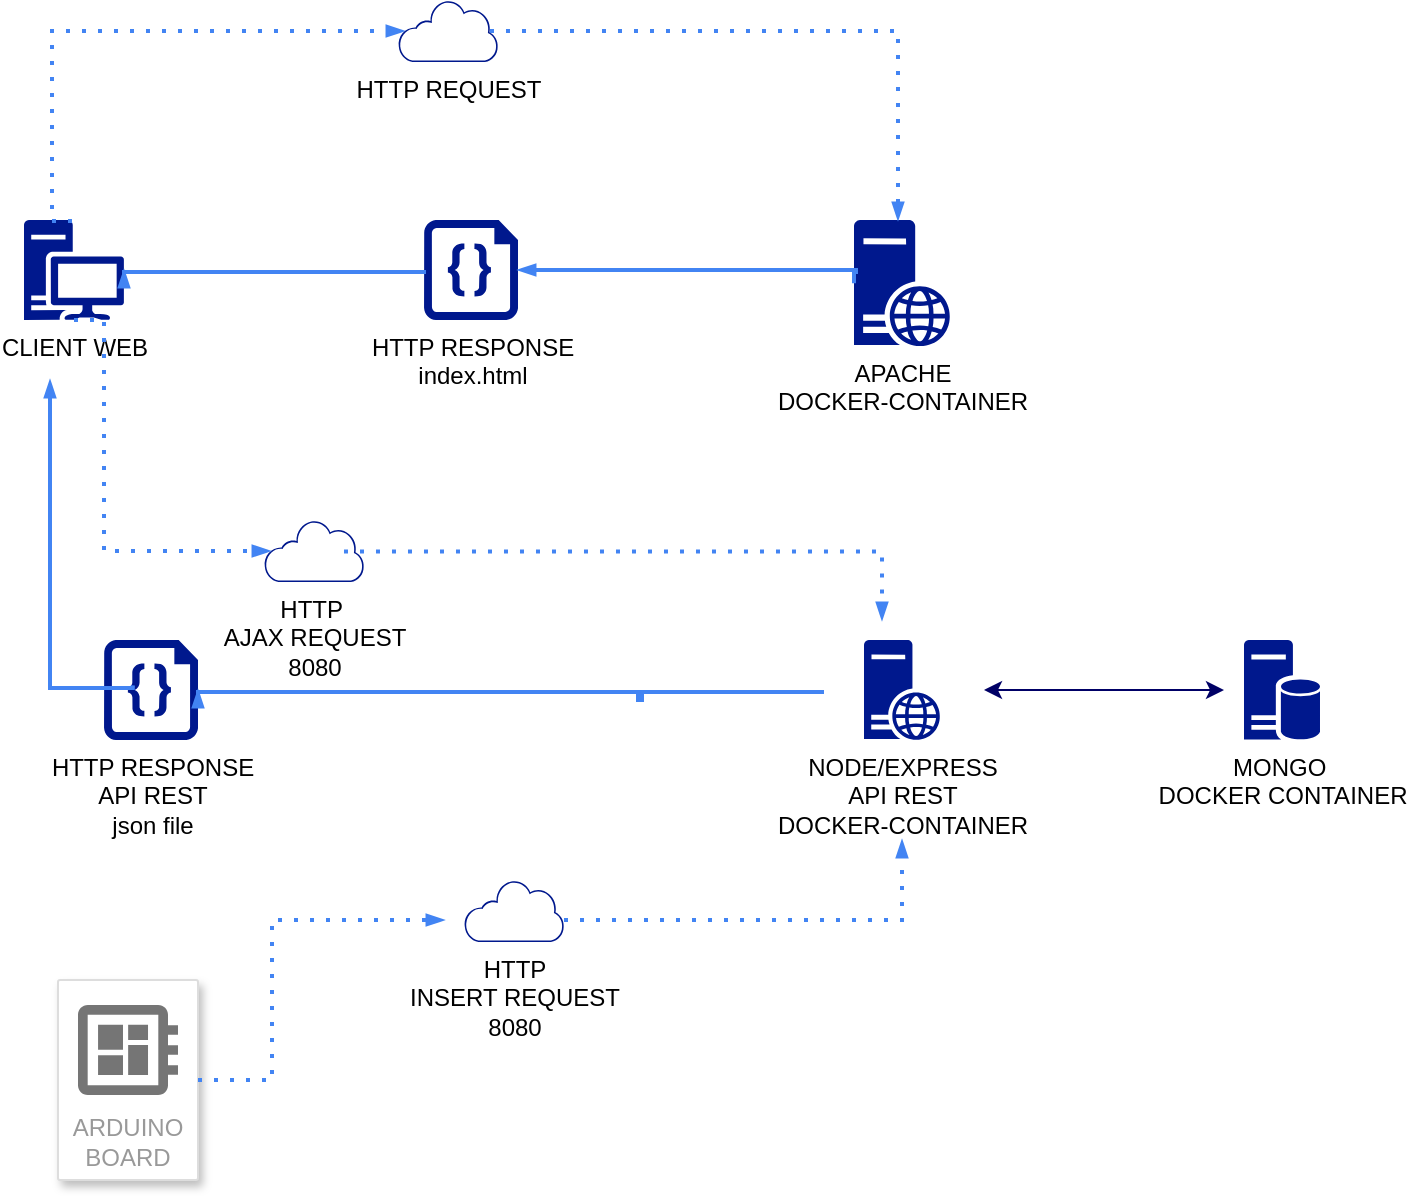 <mxfile version="12.4.3" type="device" pages="1"><diagram id="euM5kgrJtfflkuW8nn26" name="Page-1"><mxGraphModel dx="1220" dy="613" grid="1" gridSize="10" guides="1" tooltips="1" connect="1" arrows="1" fold="1" page="1" pageScale="1" pageWidth="827" pageHeight="1169" math="0" shadow="0"><root><mxCell id="0"/><mxCell id="1" parent="0"/><mxCell id="1sE47XERyLazHXHE81Nc-7" value="NODE/EXPRESS&lt;br&gt;API REST&lt;br&gt;DOCKER-CONTAINER" style="aspect=fixed;pointerEvents=1;shadow=0;dashed=0;html=1;strokeColor=none;labelPosition=center;verticalLabelPosition=bottom;verticalAlign=top;align=center;fillColor=#00188D;shape=mxgraph.mscae.enterprise.web_server;rounded=1;labelBackgroundColor=#ffffff;" vertex="1" parent="1"><mxGeometry x="530" y="370" width="38" height="50" as="geometry"/></mxCell><mxCell id="1sE47XERyLazHXHE81Nc-8" value="APACHE&lt;br&gt;DOCKER-CONTAINER&lt;br&gt;" style="aspect=fixed;pointerEvents=1;shadow=0;dashed=0;html=1;strokeColor=none;labelPosition=center;verticalLabelPosition=bottom;verticalAlign=top;align=center;fillColor=#00188D;shape=mxgraph.mscae.enterprise.web_server;rounded=1;labelBackgroundColor=#ffffff;" vertex="1" parent="1"><mxGeometry x="525" y="160" width="48" height="63.16" as="geometry"/></mxCell><mxCell id="1sE47XERyLazHXHE81Nc-12" value="CLIENT WEB" style="aspect=fixed;pointerEvents=1;shadow=0;dashed=0;html=1;strokeColor=none;labelPosition=center;verticalLabelPosition=bottom;verticalAlign=top;align=center;fillColor=#00188D;shape=mxgraph.mscae.enterprise.workstation_client;rounded=1;labelBackgroundColor=#ffffff;" vertex="1" parent="1"><mxGeometry x="110" y="160" width="50" height="50" as="geometry"/></mxCell><mxCell id="1sE47XERyLazHXHE81Nc-22" value="ARDUINO BOARD" style="strokeColor=#dddddd;shadow=1;strokeWidth=1;rounded=1;absoluteArcSize=1;arcSize=2;labelPosition=center;verticalLabelPosition=middle;align=center;verticalAlign=bottom;spacingLeft=0;fontColor=#999999;fontSize=12;whiteSpace=wrap;spacingBottom=2;labelBackgroundColor=#ffffff;html=1;" vertex="1" parent="1"><mxGeometry x="127" y="540" width="70" height="100" as="geometry"/></mxCell><mxCell id="1sE47XERyLazHXHE81Nc-23" value="" style="dashed=0;connectable=0;html=1;fillColor=#757575;strokeColor=none;shape=mxgraph.gcp2.circuit_board;part=1;" vertex="1" parent="1sE47XERyLazHXHE81Nc-22"><mxGeometry x="0.5" width="50" height="45" relative="1" as="geometry"><mxPoint x="-25" y="12.5" as="offset"/></mxGeometry></mxCell><mxCell id="1sE47XERyLazHXHE81Nc-24" value="MONGO&amp;nbsp;&lt;br&gt;DOCKER CONTAINER" style="aspect=fixed;pointerEvents=1;shadow=0;dashed=0;html=1;strokeColor=none;labelPosition=center;verticalLabelPosition=bottom;verticalAlign=top;align=center;fillColor=#00188D;shape=mxgraph.mscae.enterprise.database_server;rounded=1;labelBackgroundColor=#ffffff;" vertex="1" parent="1"><mxGeometry x="720" y="370" width="38" height="50" as="geometry"/></mxCell><mxCell id="1sE47XERyLazHXHE81Nc-29" value="" style="edgeStyle=orthogonalEdgeStyle;fontSize=12;html=1;endArrow=blockThin;endFill=1;rounded=0;strokeWidth=2;endSize=4;startSize=4;dashed=1;dashPattern=1 3;strokeColor=#4284F3;exitX=0.48;exitY=0.01;exitDx=0;exitDy=0;exitPerimeter=0;entryX=0.06;entryY=0.5;entryDx=0;entryDy=0;entryPerimeter=0;" edge="1" parent="1" source="1sE47XERyLazHXHE81Nc-12" target="1sE47XERyLazHXHE81Nc-39"><mxGeometry width="100" relative="1" as="geometry"><mxPoint x="120" y="160" as="sourcePoint"/><mxPoint x="540" y="160" as="targetPoint"/><Array as="points"><mxPoint x="124" y="66"/></Array></mxGeometry></mxCell><mxCell id="1sE47XERyLazHXHE81Nc-37" value="HTTP RESPONSE&lt;br&gt;index.html" style="aspect=fixed;pointerEvents=1;shadow=0;dashed=0;html=1;strokeColor=none;labelPosition=center;verticalLabelPosition=bottom;verticalAlign=top;align=center;fillColor=#00188D;shape=mxgraph.azure.code_file;rounded=1;labelBackgroundColor=#ffffff;" vertex="1" parent="1"><mxGeometry x="310" y="160.0" width="47" height="50" as="geometry"/></mxCell><mxCell id="1sE47XERyLazHXHE81Nc-39" value="HTTP REQUEST" style="aspect=fixed;pointerEvents=1;shadow=0;dashed=0;html=1;strokeColor=none;labelPosition=center;verticalLabelPosition=bottom;verticalAlign=top;align=center;fillColor=#00188D;shape=mxgraph.mscae.enterprise.internet_hollow;rounded=1;labelBackgroundColor=#ffffff;" vertex="1" parent="1"><mxGeometry x="297" y="50" width="50" height="31" as="geometry"/></mxCell><mxCell id="1sE47XERyLazHXHE81Nc-41" value="" style="edgeStyle=orthogonalEdgeStyle;fontSize=12;html=1;endArrow=blockThin;endFill=1;rounded=0;strokeWidth=2;endSize=4;startSize=4;dashed=1;dashPattern=1 3;strokeColor=#4284F3;exitX=0.92;exitY=0.5;exitDx=0;exitDy=0;exitPerimeter=0;" edge="1" parent="1" source="1sE47XERyLazHXHE81Nc-39"><mxGeometry width="100" relative="1" as="geometry"><mxPoint x="509.996" y="151.43" as="sourcePoint"/><mxPoint x="547" y="160" as="targetPoint"/><Array as="points"><mxPoint x="547" y="66"/></Array></mxGeometry></mxCell><mxCell id="1sE47XERyLazHXHE81Nc-43" value="HTTP RESPONSE&lt;br&gt;API REST&lt;br&gt;json file&lt;br&gt;" style="aspect=fixed;pointerEvents=1;shadow=0;dashed=0;html=1;strokeColor=none;labelPosition=center;verticalLabelPosition=bottom;verticalAlign=top;align=center;fillColor=#00188D;shape=mxgraph.azure.code_file;rounded=1;labelBackgroundColor=#ffffff;" vertex="1" parent="1"><mxGeometry x="150" y="370" width="47" height="50" as="geometry"/></mxCell><mxCell id="1sE47XERyLazHXHE81Nc-46" value="" style="edgeStyle=orthogonalEdgeStyle;fontSize=12;html=1;endArrow=blockThin;endFill=1;rounded=0;strokeWidth=2;endSize=4;startSize=4;dashed=0;strokeColor=#4284F3;exitX=0;exitY=0.5;exitDx=0;exitDy=0;exitPerimeter=0;entryX=1;entryY=0.5;entryDx=0;entryDy=0;entryPerimeter=0;" edge="1" parent="1" source="1sE47XERyLazHXHE81Nc-8" target="1sE47XERyLazHXHE81Nc-37"><mxGeometry width="100" relative="1" as="geometry"><mxPoint x="640" y="491.426" as="sourcePoint"/><mxPoint x="250" y="259.997" as="targetPoint"/><Array as="points"><mxPoint x="526" y="186"/></Array></mxGeometry></mxCell><mxCell id="1sE47XERyLazHXHE81Nc-49" value="" style="edgeStyle=orthogonalEdgeStyle;fontSize=12;html=1;endArrow=blockThin;endFill=1;rounded=0;strokeWidth=2;endSize=4;startSize=4;dashed=0;strokeColor=#4284F3;exitX=0;exitY=0.5;exitDx=0;exitDy=0;exitPerimeter=0;entryX=1;entryY=0.5;entryDx=0;entryDy=0;entryPerimeter=0;" edge="1" parent="1" source="1sE47XERyLazHXHE81Nc-37" target="1sE47XERyLazHXHE81Nc-12"><mxGeometry width="100" relative="1" as="geometry"><mxPoint x="338.574" y="315.716" as="sourcePoint"/><mxPoint x="170.003" y="310.001" as="targetPoint"/><Array as="points"><mxPoint x="270" y="186"/><mxPoint x="270" y="186"/></Array></mxGeometry></mxCell><mxCell id="1sE47XERyLazHXHE81Nc-50" value="HTTP&amp;nbsp;&lt;br&gt;AJAX REQUEST&lt;br&gt;8080" style="aspect=fixed;pointerEvents=1;shadow=0;dashed=0;html=1;strokeColor=none;labelPosition=center;verticalLabelPosition=bottom;verticalAlign=top;align=center;fillColor=#00188D;shape=mxgraph.mscae.enterprise.internet_hollow;rounded=1;labelBackgroundColor=#ffffff;" vertex="1" parent="1"><mxGeometry x="230" y="310" width="50" height="31" as="geometry"/></mxCell><mxCell id="1sE47XERyLazHXHE81Nc-51" value="" style="edgeStyle=orthogonalEdgeStyle;fontSize=12;html=1;endArrow=blockThin;endFill=1;rounded=0;strokeWidth=2;endSize=4;startSize=4;dashed=1;dashPattern=1 3;strokeColor=#4284F3;exitX=0.5;exitY=1;exitDx=0;exitDy=0;exitPerimeter=0;entryX=0.06;entryY=0.5;entryDx=0;entryDy=0;entryPerimeter=0;" edge="1" parent="1" source="1sE47XERyLazHXHE81Nc-12" target="1sE47XERyLazHXHE81Nc-50"><mxGeometry width="100" relative="1" as="geometry"><mxPoint x="181.286" y="369.997" as="sourcePoint"/><mxPoint x="347" y="275.711" as="targetPoint"/><Array as="points"><mxPoint x="150" y="210"/><mxPoint x="150" y="326"/></Array></mxGeometry></mxCell><mxCell id="1sE47XERyLazHXHE81Nc-52" value="" style="edgeStyle=orthogonalEdgeStyle;fontSize=12;html=1;endArrow=blockThin;endFill=1;rounded=0;strokeWidth=2;endSize=4;startSize=4;dashed=1;dashPattern=1 3;strokeColor=#4284F3;exitX=0.92;exitY=0.5;exitDx=0;exitDy=0;exitPerimeter=0;" edge="1" parent="1"><mxGeometry width="100" relative="1" as="geometry"><mxPoint x="269.997" y="325.711" as="sourcePoint"/><mxPoint x="539" y="360" as="targetPoint"/><Array as="points"><mxPoint x="539" y="326"/></Array></mxGeometry></mxCell><mxCell id="1sE47XERyLazHXHE81Nc-55" value="" style="edgeStyle=orthogonalEdgeStyle;fontSize=12;html=1;endArrow=blockThin;endFill=1;rounded=0;strokeWidth=2;endSize=4;startSize=4;dashed=0;strokeColor=#4284F3;entryX=1;entryY=0.5;entryDx=0;entryDy=0;entryPerimeter=0;" edge="1" parent="1" target="1sE47XERyLazHXHE81Nc-43"><mxGeometry width="100" relative="1" as="geometry"><mxPoint x="510" y="396" as="sourcePoint"/><mxPoint x="249" y="470" as="targetPoint"/><Array as="points"><mxPoint x="417" y="396"/><mxPoint x="417" y="400"/><mxPoint x="419" y="400"/><mxPoint x="419" y="396"/></Array></mxGeometry></mxCell><mxCell id="1sE47XERyLazHXHE81Nc-56" value="" style="edgeStyle=orthogonalEdgeStyle;fontSize=12;html=1;endArrow=blockThin;endFill=1;rounded=0;strokeWidth=2;endSize=4;startSize=4;dashed=0;strokeColor=#4284F3;exitX=0.307;exitY=0.454;exitDx=0;exitDy=0;exitPerimeter=0;" edge="1" parent="1" source="1sE47XERyLazHXHE81Nc-43"><mxGeometry width="100" relative="1" as="geometry"><mxPoint x="110" y="394.281" as="sourcePoint"/><mxPoint x="123" y="240" as="targetPoint"/><Array as="points"><mxPoint x="164" y="394"/><mxPoint x="123" y="394"/></Array></mxGeometry></mxCell><mxCell id="1sE47XERyLazHXHE81Nc-57" value="" style="edgeStyle=orthogonalEdgeStyle;fontSize=12;html=1;endArrow=blockThin;endFill=1;rounded=0;strokeWidth=2;endSize=4;startSize=4;dashed=1;dashPattern=1 3;strokeColor=#4284F3;exitX=1;exitY=0.5;exitDx=0;exitDy=0;" edge="1" parent="1" source="1sE47XERyLazHXHE81Nc-22"><mxGeometry width="100" relative="1" as="geometry"><mxPoint x="244.146" y="631.287" as="sourcePoint"/><mxPoint x="320" y="510" as="targetPoint"/><Array as="points"><mxPoint x="234" y="590"/><mxPoint x="234" y="510"/></Array></mxGeometry></mxCell><mxCell id="1sE47XERyLazHXHE81Nc-58" value="HTTP&lt;br&gt;INSERT REQUEST&lt;br&gt;8080" style="aspect=fixed;pointerEvents=1;shadow=0;dashed=0;html=1;strokeColor=none;labelPosition=center;verticalLabelPosition=bottom;verticalAlign=top;align=center;fillColor=#00188D;shape=mxgraph.mscae.enterprise.internet_hollow;rounded=1;labelBackgroundColor=#ffffff;" vertex="1" parent="1"><mxGeometry x="330" y="490" width="50" height="31" as="geometry"/></mxCell><mxCell id="1sE47XERyLazHXHE81Nc-60" value="" style="edgeStyle=orthogonalEdgeStyle;fontSize=12;html=1;endArrow=blockThin;endFill=1;rounded=0;strokeWidth=2;endSize=4;startSize=4;dashed=1;dashPattern=1 3;strokeColor=#4284F3;" edge="1" parent="1" source="1sE47XERyLazHXHE81Nc-58"><mxGeometry width="100" relative="1" as="geometry"><mxPoint x="460.003" y="579.997" as="sourcePoint"/><mxPoint x="549" y="470" as="targetPoint"/><Array as="points"><mxPoint x="549" y="510"/></Array></mxGeometry></mxCell><mxCell id="1sE47XERyLazHXHE81Nc-65" value="" style="endArrow=classic;startArrow=classic;html=1;strokeColor=#000066;" edge="1" parent="1"><mxGeometry width="50" height="50" relative="1" as="geometry"><mxPoint x="590" y="395" as="sourcePoint"/><mxPoint x="710" y="395" as="targetPoint"/></mxGeometry></mxCell></root></mxGraphModel></diagram></mxfile>
